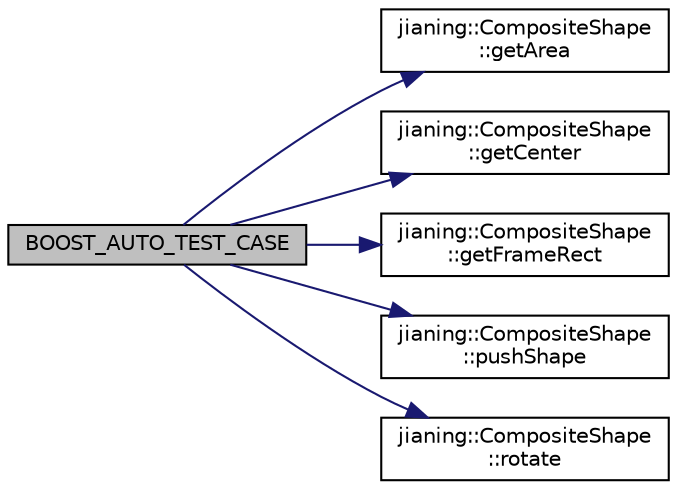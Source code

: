 digraph "BOOST_AUTO_TEST_CASE"
{
 // LATEX_PDF_SIZE
  edge [fontname="Helvetica",fontsize="10",labelfontname="Helvetica",labelfontsize="10"];
  node [fontname="Helvetica",fontsize="10",shape=record];
  rankdir="LR";
  Node1 [label="BOOST_AUTO_TEST_CASE",height=0.2,width=0.4,color="black", fillcolor="grey75", style="filled", fontcolor="black",tooltip=" "];
  Node1 -> Node2 [color="midnightblue",fontsize="10",style="solid",fontname="Helvetica"];
  Node2 [label="jianing::CompositeShape\l::getArea",height=0.2,width=0.4,color="black", fillcolor="white", style="filled",URL="$classjianing_1_1_composite_shape.html#aad7dabca6105b2c6db84c8dfb3264200",tooltip=" "];
  Node1 -> Node3 [color="midnightblue",fontsize="10",style="solid",fontname="Helvetica"];
  Node3 [label="jianing::CompositeShape\l::getCenter",height=0.2,width=0.4,color="black", fillcolor="white", style="filled",URL="$classjianing_1_1_composite_shape.html#afd9b5e4158236603ed0cc26383c8109e",tooltip=" "];
  Node1 -> Node4 [color="midnightblue",fontsize="10",style="solid",fontname="Helvetica"];
  Node4 [label="jianing::CompositeShape\l::getFrameRect",height=0.2,width=0.4,color="black", fillcolor="white", style="filled",URL="$classjianing_1_1_composite_shape.html#aa25d8bbaba7d88f992826bebf4a2aa51",tooltip=" "];
  Node1 -> Node5 [color="midnightblue",fontsize="10",style="solid",fontname="Helvetica"];
  Node5 [label="jianing::CompositeShape\l::pushShape",height=0.2,width=0.4,color="black", fillcolor="white", style="filled",URL="$classjianing_1_1_composite_shape.html#aec71c9f692ebd3ab7789382a633fa73f",tooltip=" "];
  Node1 -> Node6 [color="midnightblue",fontsize="10",style="solid",fontname="Helvetica"];
  Node6 [label="jianing::CompositeShape\l::rotate",height=0.2,width=0.4,color="black", fillcolor="white", style="filled",URL="$classjianing_1_1_composite_shape.html#aa0a6ab998158be5d56fe5b158ddf00cf",tooltip=" "];
}
